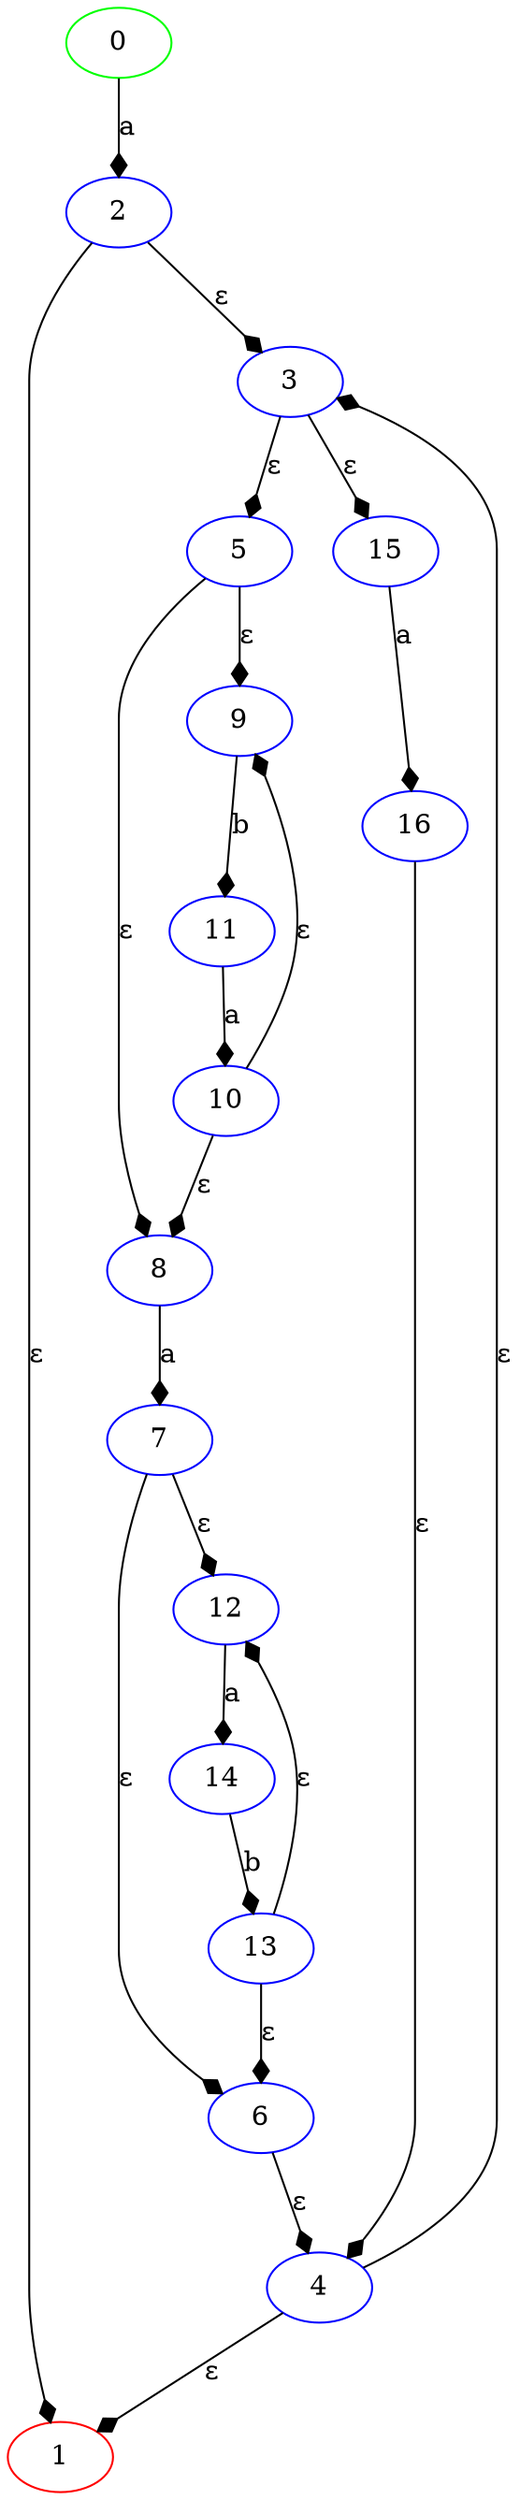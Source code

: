 digraph G{node [color=green;];0;node [color=red;];1;node [color=blue;];2;node [color=blue;];3;node [color=blue;];4;node [color=blue;];5;node [color=blue;];6;node [color=blue;];7;node [color=blue;];8;node [color=blue;];9;node [color=blue;];10;node [color=blue;];11;node [color=blue;];12;node [color=blue;];13;node [color=blue;];14;node [color=blue;];15;node [color=blue;];16;0->2[arrowhead=diamond;label="a";];2->1[arrowhead=diamond;label="ε";];2->3[arrowhead=diamond;label="ε";];3->5[arrowhead=diamond;label="ε";];3->15[arrowhead=diamond;label="ε";];4->1[arrowhead=diamond;label="ε";];4->3[arrowhead=diamond;label="ε";];5->8[arrowhead=diamond;label="ε";];5->9[arrowhead=diamond;label="ε";];6->4[arrowhead=diamond;label="ε";];7->6[arrowhead=diamond;label="ε";];7->12[arrowhead=diamond;label="ε";];8->7[arrowhead=diamond;label="a";];9->11[arrowhead=diamond;label="b";];10->8[arrowhead=diamond;label="ε";];10->9[arrowhead=diamond;label="ε";];11->10[arrowhead=diamond;label="a";];12->14[arrowhead=diamond;label="a";];13->6[arrowhead=diamond;label="ε";];13->12[arrowhead=diamond;label="ε";];14->13[arrowhead=diamond;label="b";];15->16[arrowhead=diamond;label="a";];16->4[arrowhead=diamond;label="ε";];}
